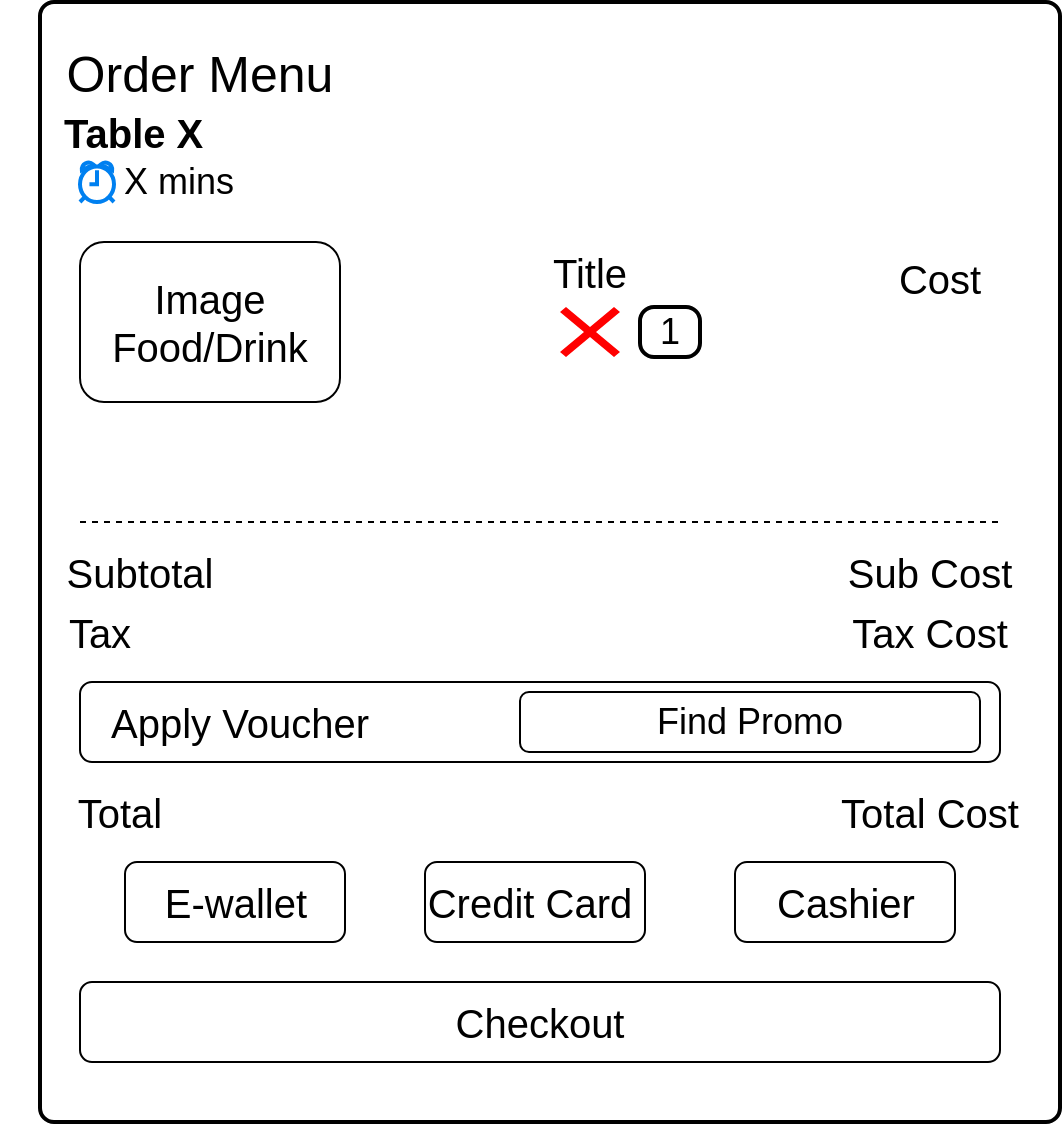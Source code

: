 <mxfile version="24.7.12">
  <diagram name="Page-1" id="8DD97oOXmWYDZ6XrpE7M">
    <mxGraphModel dx="1235" dy="614" grid="1" gridSize="10" guides="1" tooltips="1" connect="1" arrows="1" fold="1" page="1" pageScale="1" pageWidth="850" pageHeight="1100" math="0" shadow="0">
      <root>
        <mxCell id="0" />
        <mxCell id="1" parent="0" />
        <mxCell id="YcJ7hHiNdpq0fJpyce_z-48" value="" style="rounded=1;whiteSpace=wrap;html=1;absoluteArcSize=1;arcSize=14;strokeWidth=2;" vertex="1" parent="1">
          <mxGeometry x="110" y="50" width="510" height="560" as="geometry" />
        </mxCell>
        <mxCell id="YcJ7hHiNdpq0fJpyce_z-2" value="Order Menu" style="text;strokeColor=none;align=center;fillColor=none;html=1;verticalAlign=middle;whiteSpace=wrap;rounded=0;fontSize=25;" vertex="1" parent="1">
          <mxGeometry x="90" y="70" width="200" height="30" as="geometry" />
        </mxCell>
        <mxCell id="YcJ7hHiNdpq0fJpyce_z-4" value="&lt;b style=&quot;background-color: initial;&quot;&gt;Table X&lt;/b&gt;" style="text;strokeColor=none;align=left;fillColor=none;html=1;verticalAlign=middle;whiteSpace=wrap;rounded=0;fontSize=20;" vertex="1" parent="1">
          <mxGeometry x="120" y="100" width="340" height="30" as="geometry" />
        </mxCell>
        <mxCell id="YcJ7hHiNdpq0fJpyce_z-5" value="&lt;span style=&quot;background-color: initial; font-size: 18px;&quot;&gt;X mins&lt;/span&gt;" style="text;strokeColor=none;align=left;fillColor=none;html=1;verticalAlign=middle;whiteSpace=wrap;rounded=0;fontSize=18;fontStyle=0" vertex="1" parent="1">
          <mxGeometry x="150" y="125" width="340" height="30" as="geometry" />
        </mxCell>
        <mxCell id="YcJ7hHiNdpq0fJpyce_z-6" value="" style="html=1;verticalLabelPosition=bottom;align=center;labelBackgroundColor=#ffffff;verticalAlign=top;strokeWidth=2;strokeColor=#0080F0;shadow=0;dashed=0;shape=mxgraph.ios7.icons.alarm_clock;" vertex="1" parent="1">
          <mxGeometry x="130" y="130" width="17" height="20" as="geometry" />
        </mxCell>
        <mxCell id="YcJ7hHiNdpq0fJpyce_z-8" value="" style="rounded=1;whiteSpace=wrap;html=1;" vertex="1" parent="1">
          <mxGeometry x="130" y="170" width="130" height="80" as="geometry" />
        </mxCell>
        <mxCell id="YcJ7hHiNdpq0fJpyce_z-9" value="Image Food/Drink" style="text;strokeColor=none;align=center;fillColor=none;html=1;verticalAlign=middle;whiteSpace=wrap;rounded=0;fontSize=20;" vertex="1" parent="1">
          <mxGeometry x="165" y="195" width="60" height="30" as="geometry" />
        </mxCell>
        <mxCell id="YcJ7hHiNdpq0fJpyce_z-10" value="Title" style="text;strokeColor=none;align=center;fillColor=none;html=1;verticalAlign=middle;whiteSpace=wrap;rounded=0;fontSize=20;" vertex="1" parent="1">
          <mxGeometry x="345" y="170" width="80" height="30" as="geometry" />
        </mxCell>
        <mxCell id="YcJ7hHiNdpq0fJpyce_z-13" value="" style="rounded=1;whiteSpace=wrap;html=1;absoluteArcSize=1;arcSize=14;strokeWidth=2;" vertex="1" parent="1">
          <mxGeometry x="410" y="202.5" width="30" height="25.0" as="geometry" />
        </mxCell>
        <mxCell id="YcJ7hHiNdpq0fJpyce_z-11" value="1" style="text;strokeColor=none;align=center;fillColor=none;html=1;verticalAlign=middle;whiteSpace=wrap;rounded=0;fontSize=18;" vertex="1" parent="1">
          <mxGeometry x="415" y="200" width="20" height="30" as="geometry" />
        </mxCell>
        <mxCell id="YcJ7hHiNdpq0fJpyce_z-18" value="" style="shape=mxgraph.mockup.markup.redX;fillColor=#ff0000;html=1;shadow=0;whiteSpace=wrap;strokeColor=none;" vertex="1" parent="1">
          <mxGeometry x="370" y="202.5" width="30" height="25" as="geometry" />
        </mxCell>
        <mxCell id="YcJ7hHiNdpq0fJpyce_z-19" value="Cost" style="text;strokeColor=none;align=center;fillColor=none;html=1;verticalAlign=middle;whiteSpace=wrap;rounded=0;fontSize=20;" vertex="1" parent="1">
          <mxGeometry x="520" y="172.5" width="80" height="30" as="geometry" />
        </mxCell>
        <mxCell id="YcJ7hHiNdpq0fJpyce_z-20" value="" style="endArrow=none;dashed=1;html=1;rounded=0;" edge="1" parent="1">
          <mxGeometry width="50" height="50" relative="1" as="geometry">
            <mxPoint x="130" y="310" as="sourcePoint" />
            <mxPoint x="590" y="310" as="targetPoint" />
          </mxGeometry>
        </mxCell>
        <mxCell id="YcJ7hHiNdpq0fJpyce_z-21" value="Subtotal" style="text;strokeColor=none;align=center;fillColor=none;html=1;verticalAlign=middle;whiteSpace=wrap;rounded=0;fontSize=20;" vertex="1" parent="1">
          <mxGeometry x="120" y="320" width="80" height="30" as="geometry" />
        </mxCell>
        <mxCell id="YcJ7hHiNdpq0fJpyce_z-22" value="Tax" style="text;strokeColor=none;align=center;fillColor=none;html=1;verticalAlign=middle;whiteSpace=wrap;rounded=0;fontSize=20;" vertex="1" parent="1">
          <mxGeometry x="100" y="350" width="80" height="30" as="geometry" />
        </mxCell>
        <mxCell id="YcJ7hHiNdpq0fJpyce_z-23" value="" style="rounded=1;whiteSpace=wrap;html=1;" vertex="1" parent="1">
          <mxGeometry x="130" y="390" width="460" height="40" as="geometry" />
        </mxCell>
        <mxCell id="YcJ7hHiNdpq0fJpyce_z-24" value="Apply Voucher" style="text;strokeColor=none;align=center;fillColor=none;html=1;verticalAlign=middle;whiteSpace=wrap;rounded=0;fontSize=20;" vertex="1" parent="1">
          <mxGeometry x="120" y="395" width="180" height="30" as="geometry" />
        </mxCell>
        <mxCell id="YcJ7hHiNdpq0fJpyce_z-26" value="" style="rounded=1;whiteSpace=wrap;html=1;" vertex="1" parent="1">
          <mxGeometry x="350" y="395" width="230" height="30" as="geometry" />
        </mxCell>
        <mxCell id="YcJ7hHiNdpq0fJpyce_z-27" value="Find Promo" style="text;strokeColor=none;align=center;fillColor=none;html=1;verticalAlign=middle;whiteSpace=wrap;rounded=0;fontSize=18;" vertex="1" parent="1">
          <mxGeometry x="375" y="395" width="180" height="30" as="geometry" />
        </mxCell>
        <mxCell id="YcJ7hHiNdpq0fJpyce_z-28" value="Total" style="text;strokeColor=none;align=center;fillColor=none;html=1;verticalAlign=middle;whiteSpace=wrap;rounded=0;fontSize=20;" vertex="1" parent="1">
          <mxGeometry x="110" y="440" width="80" height="30" as="geometry" />
        </mxCell>
        <mxCell id="YcJ7hHiNdpq0fJpyce_z-29" value="Sub Cost" style="text;strokeColor=none;align=center;fillColor=none;html=1;verticalAlign=middle;whiteSpace=wrap;rounded=0;fontSize=20;" vertex="1" parent="1">
          <mxGeometry x="510" y="320" width="90" height="30" as="geometry" />
        </mxCell>
        <mxCell id="YcJ7hHiNdpq0fJpyce_z-30" value="Tax Cost" style="text;strokeColor=none;align=center;fillColor=none;html=1;verticalAlign=middle;whiteSpace=wrap;rounded=0;fontSize=20;" vertex="1" parent="1">
          <mxGeometry x="515" y="350" width="80" height="30" as="geometry" />
        </mxCell>
        <mxCell id="YcJ7hHiNdpq0fJpyce_z-31" value="Total Cost" style="text;strokeColor=none;align=center;fillColor=none;html=1;verticalAlign=middle;whiteSpace=wrap;rounded=0;fontSize=20;" vertex="1" parent="1">
          <mxGeometry x="500" y="440" width="110" height="30" as="geometry" />
        </mxCell>
        <mxCell id="YcJ7hHiNdpq0fJpyce_z-34" value="" style="rounded=1;whiteSpace=wrap;html=1;" vertex="1" parent="1">
          <mxGeometry x="130" y="540" width="460" height="40" as="geometry" />
        </mxCell>
        <mxCell id="YcJ7hHiNdpq0fJpyce_z-36" value="Checkout" style="text;strokeColor=none;align=center;fillColor=none;html=1;verticalAlign=middle;whiteSpace=wrap;rounded=0;fontSize=20;" vertex="1" parent="1">
          <mxGeometry x="330" y="545" width="60" height="30" as="geometry" />
        </mxCell>
        <mxCell id="YcJ7hHiNdpq0fJpyce_z-39" value="" style="rounded=1;whiteSpace=wrap;html=1;" vertex="1" parent="1">
          <mxGeometry x="152.5" y="480" width="110" height="40" as="geometry" />
        </mxCell>
        <mxCell id="YcJ7hHiNdpq0fJpyce_z-40" value="E-wallet" style="text;strokeColor=none;align=center;fillColor=none;html=1;verticalAlign=middle;whiteSpace=wrap;rounded=0;fontSize=20;" vertex="1" parent="1">
          <mxGeometry x="152.5" y="485" width="110" height="30" as="geometry" />
        </mxCell>
        <mxCell id="YcJ7hHiNdpq0fJpyce_z-42" value="" style="rounded=1;whiteSpace=wrap;html=1;" vertex="1" parent="1">
          <mxGeometry x="302.5" y="480" width="110" height="40" as="geometry" />
        </mxCell>
        <mxCell id="YcJ7hHiNdpq0fJpyce_z-43" value="" style="rounded=1;whiteSpace=wrap;html=1;" vertex="1" parent="1">
          <mxGeometry x="457.5" y="480" width="110" height="40" as="geometry" />
        </mxCell>
        <mxCell id="YcJ7hHiNdpq0fJpyce_z-44" value="Cashier" style="text;strokeColor=none;align=center;fillColor=none;html=1;verticalAlign=middle;whiteSpace=wrap;rounded=0;fontSize=20;" vertex="1" parent="1">
          <mxGeometry x="457.5" y="485" width="110" height="30" as="geometry" />
        </mxCell>
        <mxCell id="YcJ7hHiNdpq0fJpyce_z-45" value="Credit Card" style="text;strokeColor=none;align=center;fillColor=none;html=1;verticalAlign=middle;whiteSpace=wrap;rounded=0;fontSize=20;" vertex="1" parent="1">
          <mxGeometry x="300" y="485" width="110" height="30" as="geometry" />
        </mxCell>
      </root>
    </mxGraphModel>
  </diagram>
</mxfile>
